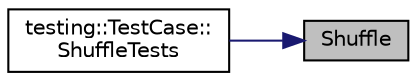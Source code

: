 digraph "Shuffle"
{
 // INTERACTIVE_SVG=YES
 // LATEX_PDF_SIZE
  bgcolor="transparent";
  edge [fontname="Helvetica",fontsize="10",labelfontname="Helvetica",labelfontsize="10"];
  node [fontname="Helvetica",fontsize="10",shape=record];
  rankdir="RL";
  Node1 [label="Shuffle",height=0.2,width=0.4,color="black", fillcolor="grey75", style="filled", fontcolor="black",tooltip=" "];
  Node1 -> Node2 [dir="back",color="midnightblue",fontsize="10",style="solid",fontname="Helvetica"];
  Node2 [label="testing::TestCase::\lShuffleTests",height=0.2,width=0.4,color="black",URL="$d0/d9a/classtesting_1_1TestCase_a0005a140538304e16d0bbd0bf08b3b65.html#a0005a140538304e16d0bbd0bf08b3b65",tooltip=" "];
}
